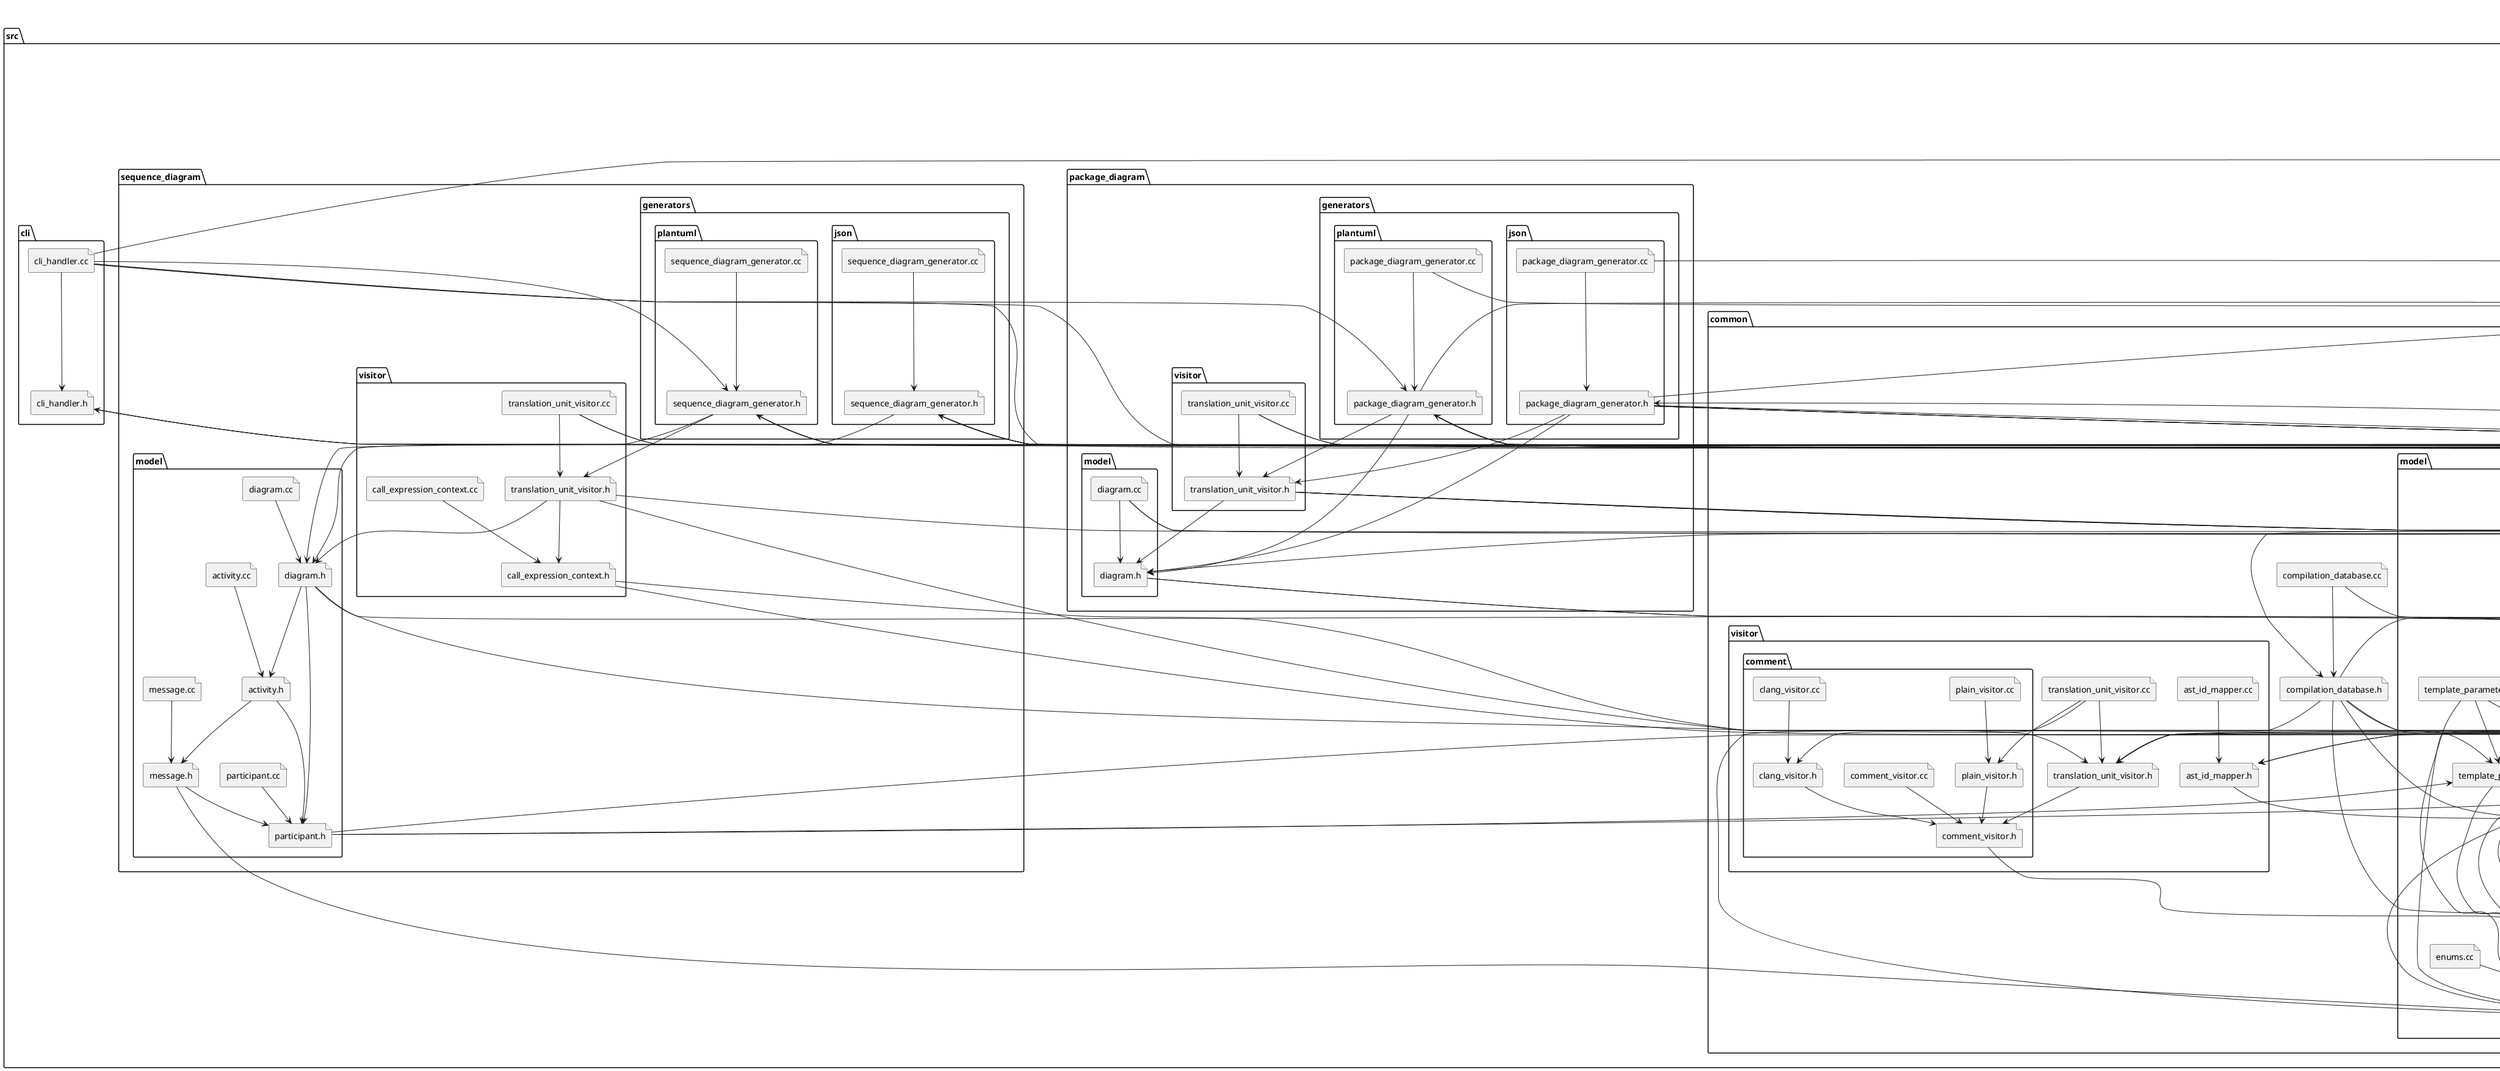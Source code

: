 @startuml
title clang-uml include graph diagram
folder "src" as C_0001387619747296316447 {
folder "sequence_diagram" as C_0001383788854387564598 {
folder "model" as C_0001409278897791992062 {
file "diagram.cc" as C_0001326324618677871422 [[https://github.com/bkryza/clang-uml/blob/e2b772d8d6ed61adcb6dcd50003f96096df02f9e/src/sequence_diagram/model/diagram.cc#L0{diagram.cc}]]
file "diagram.h" as C_0001748617010967596357 [[https://github.com/bkryza/clang-uml/blob/e2b772d8d6ed61adcb6dcd50003f96096df02f9e/src/sequence_diagram/model/diagram.h#L0{diagram.h}]]
file "activity.h" as C_0001085652813511552490 [[https://github.com/bkryza/clang-uml/blob/e2b772d8d6ed61adcb6dcd50003f96096df02f9e/src/sequence_diagram/model/activity.h#L0{activity.h}]]
file "message.h" as C_0002273497508185298797 [[https://github.com/bkryza/clang-uml/blob/e2b772d8d6ed61adcb6dcd50003f96096df02f9e/src/sequence_diagram/model/message.h#L0{message.h}]]
file "participant.h" as C_0001962753048778425911 [[https://github.com/bkryza/clang-uml/blob/e2b772d8d6ed61adcb6dcd50003f96096df02f9e/src/sequence_diagram/model/participant.h#L0{participant.h}]]
file "message.cc" as C_0000820153699225242146 [[https://github.com/bkryza/clang-uml/blob/e2b772d8d6ed61adcb6dcd50003f96096df02f9e/src/sequence_diagram/model/message.cc#L0{message.cc}]]
file "participant.cc" as C_0000794633565547193003 [[https://github.com/bkryza/clang-uml/blob/e2b772d8d6ed61adcb6dcd50003f96096df02f9e/src/sequence_diagram/model/participant.cc#L0{participant.cc}]]
file "activity.cc" as C_0000773014444395571826 [[https://github.com/bkryza/clang-uml/blob/e2b772d8d6ed61adcb6dcd50003f96096df02f9e/src/sequence_diagram/model/activity.cc#L0{activity.cc}]]
}
folder "generators" as C_0001298012425754384677 {
folder "plantuml" as C_0001049344979802056586 {
file "sequence_diagram_generator.cc" as C_0000708614125936445529 [[https://github.com/bkryza/clang-uml/blob/e2b772d8d6ed61adcb6dcd50003f96096df02f9e/src/sequence_diagram/generators/plantuml/sequence_diagram_generator.cc#L0{sequence_diagram_generator.cc}]]
file "sequence_diagram_generator.h" as C_0002218990049673968745 [[https://github.com/bkryza/clang-uml/blob/e2b772d8d6ed61adcb6dcd50003f96096df02f9e/src/sequence_diagram/generators/plantuml/sequence_diagram_generator.h#L0{sequence_diagram_generator.h}]]
}
folder "json" as C_0001158497010822721664 {
file "sequence_diagram_generator.h" as C_0000155388260926491967 [[https://github.com/bkryza/clang-uml/blob/e2b772d8d6ed61adcb6dcd50003f96096df02f9e/src/sequence_diagram/generators/json/sequence_diagram_generator.h#L0{sequence_diagram_generator.h}]]
file "sequence_diagram_generator.cc" as C_0002011754107756901169 [[https://github.com/bkryza/clang-uml/blob/e2b772d8d6ed61adcb6dcd50003f96096df02f9e/src/sequence_diagram/generators/json/sequence_diagram_generator.cc#L0{sequence_diagram_generator.cc}]]
}
}
folder "visitor" as C_0002121798822441797947 {
file "translation_unit_visitor.h" as C_0000398473715398761954 [[https://github.com/bkryza/clang-uml/blob/e2b772d8d6ed61adcb6dcd50003f96096df02f9e/src/sequence_diagram/visitor/translation_unit_visitor.h#L0{translation_unit_visitor.h}]]
file "call_expression_context.h" as C_0001052510637331892298 [[https://github.com/bkryza/clang-uml/blob/e2b772d8d6ed61adcb6dcd50003f96096df02f9e/src/sequence_diagram/visitor/call_expression_context.h#L0{call_expression_context.h}]]
file "translation_unit_visitor.cc" as C_0000810153973490715714 [[https://github.com/bkryza/clang-uml/blob/e2b772d8d6ed61adcb6dcd50003f96096df02f9e/src/sequence_diagram/visitor/translation_unit_visitor.cc#L0{translation_unit_visitor.cc}]]
file "call_expression_context.cc" as C_0001497940106018227415 [[https://github.com/bkryza/clang-uml/blob/e2b772d8d6ed61adcb6dcd50003f96096df02f9e/src/sequence_diagram/visitor/call_expression_context.cc#L0{call_expression_context.cc}]]
}
}
folder "common" as C_0000013117996256688204 {
folder "model" as C_0001886670810857822224 {
file "enums.h" as C_0001173554342931432442 [[https://github.com/bkryza/clang-uml/blob/e2b772d8d6ed61adcb6dcd50003f96096df02f9e/src/common/model/enums.h#L0{enums.h}]]
file "element.h" as C_0001950482363707889771 [[https://github.com/bkryza/clang-uml/blob/e2b772d8d6ed61adcb6dcd50003f96096df02f9e/src/common/model/element.h#L0{element.h}]]
file "diagram_element.h" as C_0000160790283619195758 [[https://github.com/bkryza/clang-uml/blob/e2b772d8d6ed61adcb6dcd50003f96096df02f9e/src/common/model/diagram_element.h#L0{diagram_element.h}]]
file "decorated_element.h" as C_0000091103538070137837 [[https://github.com/bkryza/clang-uml/blob/e2b772d8d6ed61adcb6dcd50003f96096df02f9e/src/common/model/decorated_element.h#L0{decorated_element.h}]]
file "relationship.h" as C_0000001380661770452430 [[https://github.com/bkryza/clang-uml/blob/e2b772d8d6ed61adcb6dcd50003f96096df02f9e/src/common/model/relationship.h#L0{relationship.h}]]
file "stylable_element.h" as C_0001084419599357613350 [[https://github.com/bkryza/clang-uml/blob/e2b772d8d6ed61adcb6dcd50003f96096df02f9e/src/common/model/stylable_element.h#L0{stylable_element.h}]]
file "source_location.h" as C_0000996348329834985739 [[https://github.com/bkryza/clang-uml/blob/e2b772d8d6ed61adcb6dcd50003f96096df02f9e/src/common/model/source_location.h#L0{source_location.h}]]
file "namespace.h" as C_0000031981611129979020 [[https://github.com/bkryza/clang-uml/blob/e2b772d8d6ed61adcb6dcd50003f96096df02f9e/src/common/model/namespace.h#L0{namespace.h}]]
file "path.h" as C_0000421078814092892305 [[https://github.com/bkryza/clang-uml/blob/e2b772d8d6ed61adcb6dcd50003f96096df02f9e/src/common/model/path.h#L0{path.h}]]
file "template_parameter.h" as C_0001938476450842061831 [[https://github.com/bkryza/clang-uml/blob/e2b772d8d6ed61adcb6dcd50003f96096df02f9e/src/common/model/template_parameter.h#L0{template_parameter.h}]]
file "template_trait.h" as C_0000879593267266762645 [[https://github.com/bkryza/clang-uml/blob/e2b772d8d6ed61adcb6dcd50003f96096df02f9e/src/common/model/template_trait.h#L0{template_trait.h}]]
file "diagram.h" as C_0001326133486042398391 [[https://github.com/bkryza/clang-uml/blob/e2b772d8d6ed61adcb6dcd50003f96096df02f9e/src/common/model/diagram.h#L0{diagram.h}]]
file "source_file.h" as C_0000363690717923519015 [[https://github.com/bkryza/clang-uml/blob/e2b772d8d6ed61adcb6dcd50003f96096df02f9e/src/common/model/source_file.h#L0{source_file.h}]]
file "nested_trait.h" as C_0000982121795660982507 [[https://github.com/bkryza/clang-uml/blob/e2b772d8d6ed61adcb6dcd50003f96096df02f9e/src/common/model/nested_trait.h#L0{nested_trait.h}]]
file "diagram_filter.cc" as C_0002050155683519172610 [[https://github.com/bkryza/clang-uml/blob/e2b772d8d6ed61adcb6dcd50003f96096df02f9e/src/common/model/diagram_filter.cc#L0{diagram_filter.cc}]]
file "diagram_filter.h" as C_0001366345883293809622 [[https://github.com/bkryza/clang-uml/blob/e2b772d8d6ed61adcb6dcd50003f96096df02f9e/src/common/model/diagram_filter.h#L0{diagram_filter.h}]]
file "package.h" as C_0000095433710591389917 [[https://github.com/bkryza/clang-uml/blob/e2b772d8d6ed61adcb6dcd50003f96096df02f9e/src/common/model/package.h#L0{package.h}]]
file "tvl.h" as C_0001543665066766849651 [[https://github.com/bkryza/clang-uml/blob/e2b772d8d6ed61adcb6dcd50003f96096df02f9e/src/common/model/tvl.h#L0{tvl.h}]]
file "element.cc" as C_0001649881974203772077 [[https://github.com/bkryza/clang-uml/blob/e2b772d8d6ed61adcb6dcd50003f96096df02f9e/src/common/model/element.cc#L0{element.cc}]]
file "source_file.cc" as C_0000289432535428424800 [[https://github.com/bkryza/clang-uml/blob/e2b772d8d6ed61adcb6dcd50003f96096df02f9e/src/common/model/source_file.cc#L0{source_file.cc}]]
file "relationship.cc" as C_0000912437863395987213 [[https://github.com/bkryza/clang-uml/blob/e2b772d8d6ed61adcb6dcd50003f96096df02f9e/src/common/model/relationship.cc#L0{relationship.cc}]]
file "template_parameter.cc" as C_0001325940547881175311 [[https://github.com/bkryza/clang-uml/blob/e2b772d8d6ed61adcb6dcd50003f96096df02f9e/src/common/model/template_parameter.cc#L0{template_parameter.cc}]]
file "decorated_element.cc" as C_0000476417861702526921 [[https://github.com/bkryza/clang-uml/blob/e2b772d8d6ed61adcb6dcd50003f96096df02f9e/src/common/model/decorated_element.cc#L0{decorated_element.cc}]]
file "diagram_element.cc" as C_0001189717237017478573 [[https://github.com/bkryza/clang-uml/blob/e2b772d8d6ed61adcb6dcd50003f96096df02f9e/src/common/model/diagram_element.cc#L0{diagram_element.cc}]]
file "enums.cc" as C_0000835508394128610680 [[https://github.com/bkryza/clang-uml/blob/e2b772d8d6ed61adcb6dcd50003f96096df02f9e/src/common/model/enums.cc#L0{enums.cc}]]
file "source_location.cc" as C_0002052579925743409959 [[https://github.com/bkryza/clang-uml/blob/e2b772d8d6ed61adcb6dcd50003f96096df02f9e/src/common/model/source_location.cc#L0{source_location.cc}]]
file "package.cc" as C_0000329758455184273044 [[https://github.com/bkryza/clang-uml/blob/e2b772d8d6ed61adcb6dcd50003f96096df02f9e/src/common/model/package.cc#L0{package.cc}]]
file "namespace.cc" as C_0000057488639700615798 [[https://github.com/bkryza/clang-uml/blob/e2b772d8d6ed61adcb6dcd50003f96096df02f9e/src/common/model/namespace.cc#L0{namespace.cc}]]
file "template_trait.cc" as C_0001458939464356788120 [[https://github.com/bkryza/clang-uml/blob/e2b772d8d6ed61adcb6dcd50003f96096df02f9e/src/common/model/template_trait.cc#L0{template_trait.cc}]]
file "stylable_element.cc" as C_0000519286974397035062 [[https://github.com/bkryza/clang-uml/blob/e2b772d8d6ed61adcb6dcd50003f96096df02f9e/src/common/model/stylable_element.cc#L0{stylable_element.cc}]]
file "diagram.cc" as C_0002253330729402047524 [[https://github.com/bkryza/clang-uml/blob/e2b772d8d6ed61adcb6dcd50003f96096df02f9e/src/common/model/diagram.cc#L0{diagram.cc}]]
}
file "types.h" as C_0001487034747547699479 [[https://github.com/bkryza/clang-uml/blob/e2b772d8d6ed61adcb6dcd50003f96096df02f9e/src/common/types.h#L0{types.h}]]
file "clang_utils.h" as C_0000787048741638979387 [[https://github.com/bkryza/clang-uml/blob/e2b772d8d6ed61adcb6dcd50003f96096df02f9e/src/common/clang_utils.h#L0{clang_utils.h}]]
folder "visitor" as C_0000357414570959814413 {
file "ast_id_mapper.h" as C_0000668021655008799831 [[https://github.com/bkryza/clang-uml/blob/e2b772d8d6ed61adcb6dcd50003f96096df02f9e/src/common/visitor/ast_id_mapper.h#L0{ast_id_mapper.h}]]
file "translation_unit_visitor.h" as C_0001774210434886672083 [[https://github.com/bkryza/clang-uml/blob/e2b772d8d6ed61adcb6dcd50003f96096df02f9e/src/common/visitor/translation_unit_visitor.h#L0{translation_unit_visitor.h}]]
folder "comment" as C_0002194243132602560440 {
file "comment_visitor.h" as C_0000365936469129854601 [[https://github.com/bkryza/clang-uml/blob/e2b772d8d6ed61adcb6dcd50003f96096df02f9e/src/common/visitor/comment/comment_visitor.h#L0{comment_visitor.h}]]
file "clang_visitor.h" as C_0000299515395592807955 [[https://github.com/bkryza/clang-uml/blob/e2b772d8d6ed61adcb6dcd50003f96096df02f9e/src/common/visitor/comment/clang_visitor.h#L0{clang_visitor.h}]]
file "plain_visitor.h" as C_0000475338382084223536 [[https://github.com/bkryza/clang-uml/blob/e2b772d8d6ed61adcb6dcd50003f96096df02f9e/src/common/visitor/comment/plain_visitor.h#L0{plain_visitor.h}]]
file "clang_visitor.cc" as C_0001951110681153243707 [[https://github.com/bkryza/clang-uml/blob/e2b772d8d6ed61adcb6dcd50003f96096df02f9e/src/common/visitor/comment/clang_visitor.cc#L0{clang_visitor.cc}]]
file "plain_visitor.cc" as C_0002266576413882055453 [[https://github.com/bkryza/clang-uml/blob/e2b772d8d6ed61adcb6dcd50003f96096df02f9e/src/common/visitor/comment/plain_visitor.cc#L0{plain_visitor.cc}]]
file "comment_visitor.cc" as C_0000823096050090219100 [[https://github.com/bkryza/clang-uml/blob/e2b772d8d6ed61adcb6dcd50003f96096df02f9e/src/common/visitor/comment/comment_visitor.cc#L0{comment_visitor.cc}]]
}
file "translation_unit_visitor.cc" as C_0000415116075013280363 [[https://github.com/bkryza/clang-uml/blob/e2b772d8d6ed61adcb6dcd50003f96096df02f9e/src/common/visitor/translation_unit_visitor.cc#L0{translation_unit_visitor.cc}]]
file "ast_id_mapper.cc" as C_0001160935438994175367 [[https://github.com/bkryza/clang-uml/blob/e2b772d8d6ed61adcb6dcd50003f96096df02f9e/src/common/visitor/ast_id_mapper.cc#L0{ast_id_mapper.cc}]]
}
folder "generators" as C_0001711512355025123413 {
folder "plantuml" as C_0001654487437432973938 {
file "generator.h" as C_0002290503327382003466 [[https://github.com/bkryza/clang-uml/blob/e2b772d8d6ed61adcb6dcd50003f96096df02f9e/src/common/generators/plantuml/generator.h#L0{generator.h}]]
file "generator.cc" as C_0000940470765439929802 [[https://github.com/bkryza/clang-uml/blob/e2b772d8d6ed61adcb6dcd50003f96096df02f9e/src/common/generators/plantuml/generator.cc#L0{generator.cc}]]
}
file "nested_element_stack.h" as C_0000384477308887996397 [[https://github.com/bkryza/clang-uml/blob/e2b772d8d6ed61adcb6dcd50003f96096df02f9e/src/common/generators/nested_element_stack.h#L0{nested_element_stack.h}]]
file "generators.cc" as C_0001435312691899251052 [[https://github.com/bkryza/clang-uml/blob/e2b772d8d6ed61adcb6dcd50003f96096df02f9e/src/common/generators/generators.cc#L0{generators.cc}]]
file "generators.h" as C_0000969455022599406049 [[https://github.com/bkryza/clang-uml/blob/e2b772d8d6ed61adcb6dcd50003f96096df02f9e/src/common/generators/generators.h#L0{generators.h}]]
folder "json" as C_0000421210214619814850 {
file "generator.h" as C_0000941018208192126680 [[https://github.com/bkryza/clang-uml/blob/e2b772d8d6ed61adcb6dcd50003f96096df02f9e/src/common/generators/json/generator.h#L0{generator.h}]]
file "generator.cc" as C_0000414523710628371655 [[https://github.com/bkryza/clang-uml/blob/e2b772d8d6ed61adcb6dcd50003f96096df02f9e/src/common/generators/json/generator.cc#L0{generator.cc}]]
}
}
file "compilation_database.h" as C_0000713134415357800673 [[https://github.com/bkryza/clang-uml/blob/e2b772d8d6ed61adcb6dcd50003f96096df02f9e/src/common/compilation_database.h#L0{compilation_database.h}]]
file "clang_utils.cc" as C_0000509305288550009691 [[https://github.com/bkryza/clang-uml/blob/e2b772d8d6ed61adcb6dcd50003f96096df02f9e/src/common/clang_utils.cc#L0{clang_utils.cc}]]
file "compilation_database.cc" as C_0001912826306214565953 [[https://github.com/bkryza/clang-uml/blob/e2b772d8d6ed61adcb6dcd50003f96096df02f9e/src/common/compilation_database.cc#L0{compilation_database.cc}]]
}
folder "decorators" as C_0001519454609565426198 {
file "decorators.h" as C_0000080293097801809824 [[https://github.com/bkryza/clang-uml/blob/e2b772d8d6ed61adcb6dcd50003f96096df02f9e/src/decorators/decorators.h#L0{decorators.h}]]
file "decorators.cc" as C_0000457046287883924052 [[https://github.com/bkryza/clang-uml/blob/e2b772d8d6ed61adcb6dcd50003f96096df02f9e/src/decorators/decorators.cc#L0{decorators.cc}]]
}
folder "util" as C_0001768141551611735972 {
file "util.h" as C_0001977262033638856214 [[https://github.com/bkryza/clang-uml/blob/e2b772d8d6ed61adcb6dcd50003f96096df02f9e/src/util/util.h#L0{util.h}]]
file "error.h" as C_0001085427611067546775 [[https://github.com/bkryza/clang-uml/blob/e2b772d8d6ed61adcb6dcd50003f96096df02f9e/src/util/error.h#L0{error.h}]]
file "query_driver_output_extractor.cc" as C_0001419577805804500659 [[https://github.com/bkryza/clang-uml/blob/e2b772d8d6ed61adcb6dcd50003f96096df02f9e/src/util/query_driver_output_extractor.cc#L0{query_driver_output_extractor.cc}]]
file "query_driver_output_extractor.h" as C_0001560980528065919856 [[https://github.com/bkryza/clang-uml/blob/e2b772d8d6ed61adcb6dcd50003f96096df02f9e/src/util/query_driver_output_extractor.h#L0{query_driver_output_extractor.h}]]
file "thread_pool_executor.h" as C_0001766490965680152169 [[https://github.com/bkryza/clang-uml/blob/e2b772d8d6ed61adcb6dcd50003f96096df02f9e/src/util/thread_pool_executor.h#L0{thread_pool_executor.h}]]
file "thread_pool_executor.cc" as C_0000768506176126392975 [[https://github.com/bkryza/clang-uml/blob/e2b772d8d6ed61adcb6dcd50003f96096df02f9e/src/util/thread_pool_executor.cc#L0{thread_pool_executor.cc}]]
file "util.cc" as C_0000817253243560375258 [[https://github.com/bkryza/clang-uml/blob/e2b772d8d6ed61adcb6dcd50003f96096df02f9e/src/util/util.cc#L0{util.cc}]]
}
folder "class_diagram" as C_0000096980164506861403 {
folder "model" as C_0001888420740816648525 {
file "diagram.h" as C_0000235288518944558554 [[https://github.com/bkryza/clang-uml/blob/e2b772d8d6ed61adcb6dcd50003f96096df02f9e/src/class_diagram/model/diagram.h#L0{diagram.h}]]
file "class.h" as C_0000612476246126510831 [[https://github.com/bkryza/clang-uml/blob/e2b772d8d6ed61adcb6dcd50003f96096df02f9e/src/class_diagram/model/class.h#L0{class.h}]]
file "class_member.h" as C_0002036238528186413641 [[https://github.com/bkryza/clang-uml/blob/e2b772d8d6ed61adcb6dcd50003f96096df02f9e/src/class_diagram/model/class_member.h#L0{class_member.h}]]
file "class_element.h" as C_0000586299741862872695 [[https://github.com/bkryza/clang-uml/blob/e2b772d8d6ed61adcb6dcd50003f96096df02f9e/src/class_diagram/model/class_element.h#L0{class_element.h}]]
file "class_method.h" as C_0000140301785284925217 [[https://github.com/bkryza/clang-uml/blob/e2b772d8d6ed61adcb6dcd50003f96096df02f9e/src/class_diagram/model/class_method.h#L0{class_method.h}]]
file "method_parameter.h" as C_0001300096626171124337 [[https://github.com/bkryza/clang-uml/blob/e2b772d8d6ed61adcb6dcd50003f96096df02f9e/src/class_diagram/model/method_parameter.h#L0{method_parameter.h}]]
file "class_parent.h" as C_0000545073394723083184 [[https://github.com/bkryza/clang-uml/blob/e2b772d8d6ed61adcb6dcd50003f96096df02f9e/src/class_diagram/model/class_parent.h#L0{class_parent.h}]]
file "concept.h" as C_0001616841349791035991 [[https://github.com/bkryza/clang-uml/blob/e2b772d8d6ed61adcb6dcd50003f96096df02f9e/src/class_diagram/model/concept.h#L0{concept.h}]]
file "enum.h" as C_0001088426035973322289 [[https://github.com/bkryza/clang-uml/blob/e2b772d8d6ed61adcb6dcd50003f96096df02f9e/src/class_diagram/model/enum.h#L0{enum.h}]]
file "class_member.cc" as C_0000206497999188065638 [[https://github.com/bkryza/clang-uml/blob/e2b772d8d6ed61adcb6dcd50003f96096df02f9e/src/class_diagram/model/class_member.cc#L0{class_member.cc}]]
file "enum.cc" as C_0000839057363061147677 [[https://github.com/bkryza/clang-uml/blob/e2b772d8d6ed61adcb6dcd50003f96096df02f9e/src/class_diagram/model/enum.cc#L0{enum.cc}]]
file "concept.cc" as C_0000893967866803384464 [[https://github.com/bkryza/clang-uml/blob/e2b772d8d6ed61adcb6dcd50003f96096df02f9e/src/class_diagram/model/concept.cc#L0{concept.cc}]]
file "class.cc" as C_0001850837796872710405 [[https://github.com/bkryza/clang-uml/blob/e2b772d8d6ed61adcb6dcd50003f96096df02f9e/src/class_diagram/model/class.cc#L0{class.cc}]]
file "class_parent.cc" as C_0001135169367475057896 [[https://github.com/bkryza/clang-uml/blob/e2b772d8d6ed61adcb6dcd50003f96096df02f9e/src/class_diagram/model/class_parent.cc#L0{class_parent.cc}]]
file "class_element.cc" as C_0000195233063966939266 [[https://github.com/bkryza/clang-uml/blob/e2b772d8d6ed61adcb6dcd50003f96096df02f9e/src/class_diagram/model/class_element.cc#L0{class_element.cc}]]
file "method_parameter.cc" as C_0000391248875634594818 [[https://github.com/bkryza/clang-uml/blob/e2b772d8d6ed61adcb6dcd50003f96096df02f9e/src/class_diagram/model/method_parameter.cc#L0{method_parameter.cc}]]
file "diagram.cc" as C_0000841168690760464609 [[https://github.com/bkryza/clang-uml/blob/e2b772d8d6ed61adcb6dcd50003f96096df02f9e/src/class_diagram/model/diagram.cc#L0{diagram.cc}]]
file "class_method.cc" as C_0002032838499728180417 [[https://github.com/bkryza/clang-uml/blob/e2b772d8d6ed61adcb6dcd50003f96096df02f9e/src/class_diagram/model/class_method.cc#L0{class_method.cc}]]
}
folder "visitor" as C_0000384439293152728471 {
file "template_builder.cc" as C_0002119395728808799195 [[https://github.com/bkryza/clang-uml/blob/e2b772d8d6ed61adcb6dcd50003f96096df02f9e/src/class_diagram/visitor/template_builder.cc#L0{template_builder.cc}]]
file "template_builder.h" as C_0000856874966162954840 [[https://github.com/bkryza/clang-uml/blob/e2b772d8d6ed61adcb6dcd50003f96096df02f9e/src/class_diagram/visitor/template_builder.h#L0{template_builder.h}]]
file "translation_unit_visitor.h" as C_0000411756156366395096 [[https://github.com/bkryza/clang-uml/blob/e2b772d8d6ed61adcb6dcd50003f96096df02f9e/src/class_diagram/visitor/translation_unit_visitor.h#L0{translation_unit_visitor.h}]]
file "translation_unit_visitor.cc" as C_0000148836973452892875 [[https://github.com/bkryza/clang-uml/blob/e2b772d8d6ed61adcb6dcd50003f96096df02f9e/src/class_diagram/visitor/translation_unit_visitor.cc#L0{translation_unit_visitor.cc}]]
}
folder "generators" as C_0001795599909595248429 {
folder "json" as C_0000884313996744508892 {
file "class_diagram_generator.h" as C_0000504627734275624180 [[https://github.com/bkryza/clang-uml/blob/e2b772d8d6ed61adcb6dcd50003f96096df02f9e/src/class_diagram/generators/json/class_diagram_generator.h#L0{class_diagram_generator.h}]]
file "class_diagram_generator.cc" as C_0000168879002995610753 [[https://github.com/bkryza/clang-uml/blob/e2b772d8d6ed61adcb6dcd50003f96096df02f9e/src/class_diagram/generators/json/class_diagram_generator.cc#L0{class_diagram_generator.cc}]]
}
folder "plantuml" as C_0000869488251931246844 {
file "class_diagram_generator.h" as C_0001122791125371498348 [[https://github.com/bkryza/clang-uml/blob/e2b772d8d6ed61adcb6dcd50003f96096df02f9e/src/class_diagram/generators/plantuml/class_diagram_generator.h#L0{class_diagram_generator.h}]]
file "class_diagram_generator.cc" as C_0000219110787648379142 [[https://github.com/bkryza/clang-uml/blob/e2b772d8d6ed61adcb6dcd50003f96096df02f9e/src/class_diagram/generators/plantuml/class_diagram_generator.cc#L0{class_diagram_generator.cc}]]
}
}
}
folder "config" as C_0000801280654497083899 {
file "config.h" as C_0001517501747809573739 [[https://github.com/bkryza/clang-uml/blob/e2b772d8d6ed61adcb6dcd50003f96096df02f9e/src/config/config.h#L0{config.h}]]
file "option.h" as C_0000318140781021252562 [[https://github.com/bkryza/clang-uml/blob/e2b772d8d6ed61adcb6dcd50003f96096df02f9e/src/config/option.h#L0{option.h}]]
file "config.cc" as C_0001884930640857833435 [[https://github.com/bkryza/clang-uml/blob/e2b772d8d6ed61adcb6dcd50003f96096df02f9e/src/config/config.cc#L0{config.cc}]]
file "diagram_templates.h" as C_0001184346145051269879 [[https://github.com/bkryza/clang-uml/blob/e2b772d8d6ed61adcb6dcd50003f96096df02f9e/src/config/diagram_templates.h#L0{diagram_templates.h}]]
file "yaml_emitters.cc" as C_0001330962329378590766 [[https://github.com/bkryza/clang-uml/blob/e2b772d8d6ed61adcb6dcd50003f96096df02f9e/src/config/yaml_emitters.cc#L0{yaml_emitters.cc}]]
file "yaml_decoders.cc" as C_0000106372156110337374 [[https://github.com/bkryza/clang-uml/blob/e2b772d8d6ed61adcb6dcd50003f96096df02f9e/src/config/yaml_decoders.cc#L0{yaml_decoders.cc}]]
file "diagram_templates.cc" as C_0001078679885272294116 [[https://github.com/bkryza/clang-uml/blob/e2b772d8d6ed61adcb6dcd50003f96096df02f9e/src/config/diagram_templates.cc#L0{diagram_templates.cc}]]
}
folder "include_diagram" as C_0000527172984832902237 {
folder "model" as C_0000313087538616222299 {
file "diagram.h" as C_0000665679750025925689 [[https://github.com/bkryza/clang-uml/blob/e2b772d8d6ed61adcb6dcd50003f96096df02f9e/src/include_diagram/model/diagram.h#L0{diagram.h}]]
file "diagram.cc" as C_0000949889272628007228 [[https://github.com/bkryza/clang-uml/blob/e2b772d8d6ed61adcb6dcd50003f96096df02f9e/src/include_diagram/model/diagram.cc#L0{diagram.cc}]]
}
folder "generators" as C_0001558196607093063807 {
folder "plantuml" as C_0000495251499734640464 {
file "include_diagram_generator.cc" as C_0001989522366779340693 [[https://github.com/bkryza/clang-uml/blob/e2b772d8d6ed61adcb6dcd50003f96096df02f9e/src/include_diagram/generators/plantuml/include_diagram_generator.cc#L0{include_diagram_generator.cc}]]
file "include_diagram_generator.h" as C_0002129089584279440529 [[https://github.com/bkryza/clang-uml/blob/e2b772d8d6ed61adcb6dcd50003f96096df02f9e/src/include_diagram/generators/plantuml/include_diagram_generator.h#L0{include_diagram_generator.h}]]
}
folder "json" as C_0000790087968180088328 {
file "include_diagram_generator.h" as C_0000213685968964066939 [[https://github.com/bkryza/clang-uml/blob/e2b772d8d6ed61adcb6dcd50003f96096df02f9e/src/include_diagram/generators/json/include_diagram_generator.h#L0{include_diagram_generator.h}]]
file "include_diagram_generator.cc" as C_0001797419211768636103 [[https://github.com/bkryza/clang-uml/blob/e2b772d8d6ed61adcb6dcd50003f96096df02f9e/src/include_diagram/generators/json/include_diagram_generator.cc#L0{include_diagram_generator.cc}]]
}
}
folder "visitor" as C_0001243454999988438578 {
file "translation_unit_visitor.h" as C_0000325746116509273217 [[https://github.com/bkryza/clang-uml/blob/e2b772d8d6ed61adcb6dcd50003f96096df02f9e/src/include_diagram/visitor/translation_unit_visitor.h#L0{translation_unit_visitor.h}]]
file "translation_unit_visitor.cc" as C_0001602022547894938567 [[https://github.com/bkryza/clang-uml/blob/e2b772d8d6ed61adcb6dcd50003f96096df02f9e/src/include_diagram/visitor/translation_unit_visitor.cc#L0{translation_unit_visitor.cc}]]
}
}
folder "package_diagram" as C_0000996101689123632698 {
folder "model" as C_0000669472898802492018 {
file "diagram.h" as C_0000126410828683282392 [[https://github.com/bkryza/clang-uml/blob/e2b772d8d6ed61adcb6dcd50003f96096df02f9e/src/package_diagram/model/diagram.h#L0{diagram.h}]]
file "diagram.cc" as C_0001228926356931989559 [[https://github.com/bkryza/clang-uml/blob/e2b772d8d6ed61adcb6dcd50003f96096df02f9e/src/package_diagram/model/diagram.cc#L0{diagram.cc}]]
}
folder "generators" as C_0000843072678269498947 {
folder "plantuml" as C_0000573390900108592938 {
file "package_diagram_generator.cc" as C_0000985468474221822181 [[https://github.com/bkryza/clang-uml/blob/e2b772d8d6ed61adcb6dcd50003f96096df02f9e/src/package_diagram/generators/plantuml/package_diagram_generator.cc#L0{package_diagram_generator.cc}]]
file "package_diagram_generator.h" as C_0001670383044445365871 [[https://github.com/bkryza/clang-uml/blob/e2b772d8d6ed61adcb6dcd50003f96096df02f9e/src/package_diagram/generators/plantuml/package_diagram_generator.h#L0{package_diagram_generator.h}]]
}
folder "json" as C_0002182578837784851970 {
file "package_diagram_generator.h" as C_0002121104174571186274 [[https://github.com/bkryza/clang-uml/blob/e2b772d8d6ed61adcb6dcd50003f96096df02f9e/src/package_diagram/generators/json/package_diagram_generator.h#L0{package_diagram_generator.h}]]
file "package_diagram_generator.cc" as C_0001474805618154569180 [[https://github.com/bkryza/clang-uml/blob/e2b772d8d6ed61adcb6dcd50003f96096df02f9e/src/package_diagram/generators/json/package_diagram_generator.cc#L0{package_diagram_generator.cc}]]
}
}
folder "visitor" as C_0000491503699099681610 {
file "translation_unit_visitor.h" as C_0002250217523533848867 [[https://github.com/bkryza/clang-uml/blob/e2b772d8d6ed61adcb6dcd50003f96096df02f9e/src/package_diagram/visitor/translation_unit_visitor.h#L0{translation_unit_visitor.h}]]
file "translation_unit_visitor.cc" as C_0000271564240591541983 [[https://github.com/bkryza/clang-uml/blob/e2b772d8d6ed61adcb6dcd50003f96096df02f9e/src/package_diagram/visitor/translation_unit_visitor.cc#L0{translation_unit_visitor.cc}]]
}
}
folder "cli" as C_0001001666726973712004 {
file "cli_handler.h" as C_0001587575351531605570 [[https://github.com/bkryza/clang-uml/blob/e2b772d8d6ed61adcb6dcd50003f96096df02f9e/src/cli/cli_handler.h#L0{cli_handler.h}]]
file "cli_handler.cc" as C_0001494592738043163208 [[https://github.com/bkryza/clang-uml/blob/e2b772d8d6ed61adcb6dcd50003f96096df02f9e/src/cli/cli_handler.cc#L0{cli_handler.cc}]]
}
}
C_0001326324618677871422 --> C_0001748617010967596357
C_0001748617010967596357 --> C_0001085652813511552490
C_0001748617010967596357 --> C_0001326133486042398391
C_0001748617010967596357 --> C_0001487034747547699479
C_0001748617010967596357 --> C_0001962753048778425911
C_0001085652813511552490 --> C_0002273497508185298797
C_0001085652813511552490 --> C_0001962753048778425911
C_0002273497508185298797 --> C_0001173554342931432442
C_0002273497508185298797 --> C_0001962753048778425911
C_0001962753048778425911 --> C_0001950482363707889771
C_0001962753048778425911 --> C_0001938476450842061831
C_0001962753048778425911 --> C_0000879593267266762645
C_0000820153699225242146 --> C_0002273497508185298797
C_0000794633565547193003 --> C_0001962753048778425911
C_0000773014444395571826 --> C_0001085652813511552490
C_0000708614125936445529 --> C_0002218990049673968745
C_0002218990049673968745 --> C_0002290503327382003466
C_0002218990049673968745 --> C_0001517501747809573739
C_0002218990049673968745 --> C_0001748617010967596357
C_0002218990049673968745 --> C_0000398473715398761954
C_0002218990049673968745 --> C_0001977262033638856214
C_0000155388260926491967 --> C_0000941018208192126680
C_0000155388260926491967 --> C_0001517501747809573739
C_0000155388260926491967 --> C_0001748617010967596357
C_0000155388260926491967 --> C_0001977262033638856214
C_0002011754107756901169 --> C_0000155388260926491967
C_0000398473715398761954 --> C_0001052510637331892298
C_0000398473715398761954 --> C_0001774210434886672083
C_0000398473715398761954 --> C_0001517501747809573739
C_0000398473715398761954 --> C_0001748617010967596357
C_0001052510637331892298 --> C_0000787048741638979387
C_0001052510637331892298 --> C_0001977262033638856214
C_0000810153973490715714 --> C_0000398473715398761954
C_0000810153973490715714 --> C_0000787048741638979387
C_0000810153973490715714 --> C_0000031981611129979020
C_0001497940106018227415 --> C_0001052510637331892298
C_0001950482363707889771 --> C_0000160790283619195758
C_0001950482363707889771 --> C_0000031981611129979020
C_0001950482363707889771 --> C_0000001380661770452430
C_0001950482363707889771 --> C_0000996348329834985739
C_0001950482363707889771 --> C_0001977262033638856214
C_0000160790283619195758 --> C_0000091103538070137837
C_0000160790283619195758 --> C_0000001380661770452430
C_0000160790283619195758 --> C_0000996348329834985739
C_0000160790283619195758 --> C_0001977262033638856214
C_0000091103538070137837 --> C_0001173554342931432442
C_0000091103538070137837 --> C_0000080293097801809824
C_0000001380661770452430 --> C_0000091103538070137837
C_0000001380661770452430 --> C_0001084419599357613350
C_0000001380661770452430 --> C_0001487034747547699479
C_0000031981611129979020 --> C_0000421078814092892305
C_0000421078814092892305 --> C_0001977262033638856214
C_0001938476450842061831 --> C_0001173554342931432442
C_0001938476450842061831 --> C_0000031981611129979020
C_0000879593267266762645 --> C_0001950482363707889771
C_0000879593267266762645 --> C_0001938476450842061831
C_0001326133486042398391 --> C_0000160790283619195758
C_0001326133486042398391 --> C_0001173554342931432442
C_0001326133486042398391 --> C_0000031981611129979020
C_0001326133486042398391 --> C_0000363690717923519015
C_0000363690717923519015 --> C_0000787048741638979387
C_0000363690717923519015 --> C_0000160790283619195758
C_0000363690717923519015 --> C_0000982121795660982507
C_0000363690717923519015 --> C_0000421078814092892305
C_0000363690717923519015 --> C_0000996348329834985739
C_0000363690717923519015 --> C_0001084419599357613350
C_0000363690717923519015 --> C_0001487034747547699479
C_0000363690717923519015 --> C_0001977262033638856214
C_0000982121795660982507 --> C_0001977262033638856214
C_0002050155683519172610 --> C_0001366345883293809622
C_0002050155683519172610 --> C_0000612476246126510831
C_0002050155683519172610 --> C_0000095433710591389917
C_0002050155683519172610 --> C_0000665679750025925689
C_0002050155683519172610 --> C_0000126410828683282392
C_0001366345883293809622 --> C_0000235288518944558554
C_0001366345883293809622 --> C_0000787048741638979387
C_0001366345883293809622 --> C_0001326133486042398391
C_0001366345883293809622 --> C_0001950482363707889771
C_0001366345883293809622 --> C_0001173554342931432442
C_0001366345883293809622 --> C_0000031981611129979020
C_0001366345883293809622 --> C_0001517501747809573739
C_0001366345883293809622 --> C_0000665679750025925689
C_0001366345883293809622 --> C_0000363690717923519015
C_0001366345883293809622 --> C_0001543665066766849651
C_0000095433710591389917 --> C_0001950482363707889771
C_0000095433710591389917 --> C_0000982121795660982507
C_0000095433710591389917 --> C_0001084419599357613350
C_0000095433710591389917 --> C_0001487034747547699479
C_0000095433710591389917 --> C_0001977262033638856214
C_0001649881974203772077 --> C_0001950482363707889771
C_0001649881974203772077 --> C_0001977262033638856214
C_0000289432535428424800 --> C_0000363690717923519015
C_0000912437863395987213 --> C_0000001380661770452430
C_0001325940547881175311 --> C_0001938476450842061831
C_0001325940547881175311 --> C_0001173554342931432442
C_0001325940547881175311 --> C_0000031981611129979020
C_0000476417861702526921 --> C_0000091103538070137837
C_0001189717237017478573 --> C_0000160790283619195758
C_0001189717237017478573 --> C_0001977262033638856214
C_0000835508394128610680 --> C_0001173554342931432442
C_0002052579925743409959 --> C_0000996348329834985739
C_0000329758455184273044 --> C_0000095433710591389917
C_0000057488639700615798 --> C_0000031981611129979020
C_0001458939464356788120 --> C_0000879593267266762645
C_0000519286974397035062 --> C_0001084419599357613350
C_0002253330729402047524 --> C_0001326133486042398391
C_0002253330729402047524 --> C_0001366345883293809622
C_0002253330729402047524 --> C_0000031981611129979020
C_0000787048741638979387 --> C_0001173554342931432442
C_0000787048741638979387 --> C_0000031981611129979020
C_0000787048741638979387 --> C_0001938476450842061831
C_0000787048741638979387 --> C_0001487034747547699479
C_0000787048741638979387 --> C_0001977262033638856214
C_0000668021655008799831 --> C_0000160790283619195758
C_0001774210434886672083 --> C_0000365936469129854601
C_0001774210434886672083 --> C_0001517501747809573739
C_0000365936469129854601 --> C_0000091103538070137837
C_0000299515395592807955 --> C_0000365936469129854601
C_0000475338382084223536 --> C_0000365936469129854601
C_0001951110681153243707 --> C_0000299515395592807955
C_0002266576413882055453 --> C_0000475338382084223536
C_0000823096050090219100 --> C_0000365936469129854601
C_0000415116075013280363 --> C_0001774210434886672083
C_0000415116075013280363 --> C_0000299515395592807955
C_0000415116075013280363 --> C_0000475338382084223536
C_0001160935438994175367 --> C_0000668021655008799831
C_0002290503327382003466 --> C_0001366345883293809622
C_0002290503327382003466 --> C_0001517501747809573739
C_0002290503327382003466 --> C_0001085427611067546775
C_0002290503327382003466 --> C_0001977262033638856214
C_0000940470765439929802 --> C_0002290503327382003466
C_0001435312691899251052 --> C_0000969455022599406049
C_0000969455022599406049 --> C_0000504627734275624180
C_0000969455022599406049 --> C_0001122791125371498348
C_0000969455022599406049 --> C_0001587575351531605570
C_0000969455022599406049 --> C_0000713134415357800673
C_0000969455022599406049 --> C_0000969455022599406049
C_0000969455022599406049 --> C_0001366345883293809622
C_0000969455022599406049 --> C_0001517501747809573739
C_0000969455022599406049 --> C_0000213685968964066939
C_0000969455022599406049 --> C_0002129089584279440529
C_0000969455022599406049 --> C_0002121104174571186274
C_0000969455022599406049 --> C_0001670383044445365871
C_0000969455022599406049 --> C_0000155388260926491967
C_0000969455022599406049 --> C_0002218990049673968745
C_0000969455022599406049 --> C_0001977262033638856214
C_0000969455022599406049 --> C_0001766490965680152169
C_0000941018208192126680 --> C_0001366345883293809622
C_0000941018208192126680 --> C_0001517501747809573739
C_0000941018208192126680 --> C_0001085427611067546775
C_0000941018208192126680 --> C_0001977262033638856214
C_0000414523710628371655 --> C_0000941018208192126680
C_0000713134415357800673 --> C_0001173554342931432442
C_0000713134415357800673 --> C_0000031981611129979020
C_0000713134415357800673 --> C_0001938476450842061831
C_0000713134415357800673 --> C_0001517501747809573739
C_0000713134415357800673 --> C_0001487034747547699479
C_0000713134415357800673 --> C_0001977262033638856214
C_0000509305288550009691 --> C_0000787048741638979387
C_0001912826306214565953 --> C_0000713134415357800673
C_0001912826306214565953 --> C_0001560980528065919856
C_0000457046287883924052 --> C_0000080293097801809824
C_0000457046287883924052 --> C_0001977262033638856214
C_0001419577805804500659 --> C_0001560980528065919856
C_0001419577805804500659 --> C_0001977262033638856214
C_0000768506176126392975 --> C_0001766490965680152169
C_0000817253243560375258 --> C_0001977262033638856214
C_0000235288518944558554 --> C_0000612476246126510831
C_0000235288518944558554 --> C_0001326133486042398391
C_0000235288518944558554 --> C_0000982121795660982507
C_0000235288518944558554 --> C_0000095433710591389917
C_0000235288518944558554 --> C_0001487034747547699479
C_0000235288518944558554 --> C_0001616841349791035991
C_0000235288518944558554 --> C_0001088426035973322289
C_0000612476246126510831 --> C_0002036238528186413641
C_0000612476246126510831 --> C_0000140301785284925217
C_0000612476246126510831 --> C_0000545073394723083184
C_0000612476246126510831 --> C_0001950482363707889771
C_0000612476246126510831 --> C_0001173554342931432442
C_0000612476246126510831 --> C_0001084419599357613350
C_0000612476246126510831 --> C_0001938476450842061831
C_0000612476246126510831 --> C_0000879593267266762645
C_0000612476246126510831 --> C_0001487034747547699479
C_0002036238528186413641 --> C_0000586299741862872695
C_0000586299741862872695 --> C_0000091103538070137837
C_0000586299741862872695 --> C_0000996348329834985739
C_0000140301785284925217 --> C_0000586299741862872695
C_0000140301785284925217 --> C_0001938476450842061831
C_0000140301785284925217 --> C_0000879593267266762645
C_0000140301785284925217 --> C_0001300096626171124337
C_0001300096626171124337 --> C_0000091103538070137837
C_0001300096626171124337 --> C_0000031981611129979020
C_0000545073394723083184 --> C_0001173554342931432442
C_0000545073394723083184 --> C_0001487034747547699479
C_0001616841349791035991 --> C_0001300096626171124337
C_0001616841349791035991 --> C_0001950482363707889771
C_0001616841349791035991 --> C_0001084419599357613350
C_0001616841349791035991 --> C_0001938476450842061831
C_0001616841349791035991 --> C_0000879593267266762645
C_0001616841349791035991 --> C_0001487034747547699479
C_0001088426035973322289 --> C_0000612476246126510831
C_0000206497999188065638 --> C_0002036238528186413641
C_0000839057363061147677 --> C_0001088426035973322289
C_0000839057363061147677 --> C_0001977262033638856214
C_0000893967866803384464 --> C_0001616841349791035991
C_0000893967866803384464 --> C_0001300096626171124337
C_0001850837796872710405 --> C_0000612476246126510831
C_0001850837796872710405 --> C_0001977262033638856214
C_0001135169367475057896 --> C_0000545073394723083184
C_0000195233063966939266 --> C_0000586299741862872695
C_0000391248875634594818 --> C_0001300096626171124337
C_0000391248875634594818 --> C_0001977262033638856214
C_0000841168690760464609 --> C_0000235288518944558554
C_0000841168690760464609 --> C_0001085427611067546775
C_0000841168690760464609 --> C_0001977262033638856214
C_0002032838499728180417 --> C_0000140301785284925217
C_0002119395728808799195 --> C_0000856874966162954840
C_0002119395728808799195 --> C_0000787048741638979387
C_0002119395728808799195 --> C_0000411756156366395096
C_0000856874966162954840 --> C_0000612476246126510831
C_0000856874966162954840 --> C_0001616841349791035991
C_0000856874966162954840 --> C_0000235288518944558554
C_0000856874966162954840 --> C_0000668021655008799831
C_0000856874966162954840 --> C_0001517501747809573739
C_0000411756156366395096 --> C_0000612476246126510831
C_0000411756156366395096 --> C_0001616841349791035991
C_0000411756156366395096 --> C_0000235288518944558554
C_0000411756156366395096 --> C_0000856874966162954840
C_0000411756156366395096 --> C_0001173554342931432442
C_0000411756156366395096 --> C_0000879593267266762645
C_0000411756156366395096 --> C_0000668021655008799831
C_0000411756156366395096 --> C_0001774210434886672083
C_0000411756156366395096 --> C_0001517501747809573739
C_0000148836973452892875 --> C_0000411756156366395096
C_0000148836973452892875 --> C_0000787048741638979387
C_0000504627734275624180 --> C_0000612476246126510831
C_0000504627734275624180 --> C_0001616841349791035991
C_0000504627734275624180 --> C_0000235288518944558554
C_0000504627734275624180 --> C_0001088426035973322289
C_0000504627734275624180 --> C_0000411756156366395096
C_0000504627734275624180 --> C_0000941018208192126680
C_0000504627734275624180 --> C_0000384477308887996397
C_0000504627734275624180 --> C_0000001380661770452430
C_0000504627734275624180 --> C_0001517501747809573739
C_0000504627734275624180 --> C_0001977262033638856214
C_0000168879002995610753 --> C_0000504627734275624180
C_0000168879002995610753 --> C_0001085427611067546775
C_0001122791125371498348 --> C_0000612476246126510831
C_0001122791125371498348 --> C_0001616841349791035991
C_0001122791125371498348 --> C_0000235288518944558554
C_0001122791125371498348 --> C_0001088426035973322289
C_0001122791125371498348 --> C_0000411756156366395096
C_0001122791125371498348 --> C_0000384477308887996397
C_0001122791125371498348 --> C_0002290503327382003466
C_0001122791125371498348 --> C_0000001380661770452430
C_0001122791125371498348 --> C_0001517501747809573739
C_0001122791125371498348 --> C_0001977262033638856214
C_0000219110787648379142 --> C_0001122791125371498348
C_0000219110787648379142 --> C_0001085427611067546775
C_0001517501747809573739 --> C_0000235288518944558554
C_0001517501747809573739 --> C_0001173554342931432442
C_0001517501747809573739 --> C_0000318140781021252562
C_0001517501747809573739 --> C_0001977262033638856214
C_0001884930640857833435 --> C_0001517501747809573739
C_0001884930640857833435 --> C_0001184346145051269879
C_0001330962329378590766 --> C_0001517501747809573739
C_0000106372156110337374 --> C_0001517501747809573739
C_0000106372156110337374 --> C_0001184346145051269879
C_0001078679885272294116 --> C_0001184346145051269879
C_0000665679750025925689 --> C_0001326133486042398391
C_0000665679750025925689 --> C_0000095433710591389917
C_0000665679750025925689 --> C_0000363690717923519015
C_0000665679750025925689 --> C_0001487034747547699479
C_0000949889272628007228 --> C_0000665679750025925689
C_0000949889272628007228 --> C_0001085427611067546775
C_0000949889272628007228 --> C_0001977262033638856214
C_0001989522366779340693 --> C_0002129089584279440529
C_0001989522366779340693 --> C_0001085427611067546775
C_0002129089584279440529 --> C_0002290503327382003466
C_0002129089584279440529 --> C_0000095433710591389917
C_0002129089584279440529 --> C_0000001380661770452430
C_0002129089584279440529 --> C_0000363690717923519015
C_0002129089584279440529 --> C_0001517501747809573739
C_0002129089584279440529 --> C_0000665679750025925689
C_0002129089584279440529 --> C_0000325746116509273217
C_0002129089584279440529 --> C_0001977262033638856214
C_0000213685968964066939 --> C_0000941018208192126680
C_0000213685968964066939 --> C_0000095433710591389917
C_0000213685968964066939 --> C_0000001380661770452430
C_0000213685968964066939 --> C_0000363690717923519015
C_0000213685968964066939 --> C_0001517501747809573739
C_0000213685968964066939 --> C_0000665679750025925689
C_0000213685968964066939 --> C_0000325746116509273217
C_0000213685968964066939 --> C_0001977262033638856214
C_0001797419211768636103 --> C_0000213685968964066939
C_0001797419211768636103 --> C_0001085427611067546775
C_0000325746116509273217 --> C_0001173554342931432442
C_0000325746116509273217 --> C_0000095433710591389917
C_0000325746116509273217 --> C_0001774210434886672083
C_0000325746116509273217 --> C_0001517501747809573739
C_0000325746116509273217 --> C_0000665679750025925689
C_0001602022547894938567 --> C_0000325746116509273217
C_0001602022547894938567 --> C_0000787048741638979387
C_0000126410828683282392 --> C_0001326133486042398391
C_0000126410828683282392 --> C_0000095433710591389917
C_0001228926356931989559 --> C_0000126410828683282392
C_0001228926356931989559 --> C_0001085427611067546775
C_0001228926356931989559 --> C_0001977262033638856214
C_0000985468474221822181 --> C_0001670383044445365871
C_0000985468474221822181 --> C_0001085427611067546775
C_0001670383044445365871 --> C_0000384477308887996397
C_0001670383044445365871 --> C_0002290503327382003466
C_0001670383044445365871 --> C_0000095433710591389917
C_0001670383044445365871 --> C_0000001380661770452430
C_0001670383044445365871 --> C_0001517501747809573739
C_0001670383044445365871 --> C_0000126410828683282392
C_0001670383044445365871 --> C_0002250217523533848867
C_0001670383044445365871 --> C_0001977262033638856214
C_0002121104174571186274 --> C_0000941018208192126680
C_0002121104174571186274 --> C_0000384477308887996397
C_0002121104174571186274 --> C_0000095433710591389917
C_0002121104174571186274 --> C_0000001380661770452430
C_0002121104174571186274 --> C_0001517501747809573739
C_0002121104174571186274 --> C_0000126410828683282392
C_0002121104174571186274 --> C_0002250217523533848867
C_0002121104174571186274 --> C_0001977262033638856214
C_0001474805618154569180 --> C_0002121104174571186274
C_0001474805618154569180 --> C_0001085427611067546775
C_0002250217523533848867 --> C_0001774210434886672083
C_0002250217523533848867 --> C_0001517501747809573739
C_0002250217523533848867 --> C_0000126410828683282392
C_0002250217523533848867 --> C_0001173554342931432442
C_0002250217523533848867 --> C_0000095433710591389917
C_0000271564240591541983 --> C_0002250217523533848867
C_0000271564240591541983 --> C_0000787048741638979387
C_0000271564240591541983 --> C_0000031981611129979020
C_0001587575351531605570 --> C_0001173554342931432442
C_0001587575351531605570 --> C_0001517501747809573739
C_0001494592738043163208 --> C_0001587575351531605570
C_0001494592738043163208 --> C_0001122791125371498348
C_0001494592738043163208 --> C_0002129089584279440529
C_0001494592738043163208 --> C_0001670383044445365871
C_0001494592738043163208 --> C_0002218990049673968745
C_0001494592738043163208 --> C_0001977262033638856214

'Generated with clang-uml, version 0.3.5-1-g9a5a152
'LLVM version Ubuntu clang version 15.0.6
@enduml
